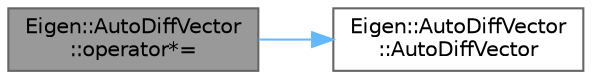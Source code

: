 digraph "Eigen::AutoDiffVector::operator*="
{
 // LATEX_PDF_SIZE
  bgcolor="transparent";
  edge [fontname=Helvetica,fontsize=10,labelfontname=Helvetica,labelfontsize=10];
  node [fontname=Helvetica,fontsize=10,shape=box,height=0.2,width=0.4];
  rankdir="LR";
  Node1 [id="Node000001",label="Eigen::AutoDiffVector\l::operator*=",height=0.2,width=0.4,color="gray40", fillcolor="grey60", style="filled", fontcolor="black",tooltip=" "];
  Node1 -> Node2 [id="edge1_Node000001_Node000002",color="steelblue1",style="solid",tooltip=" "];
  Node2 [id="Node000002",label="Eigen::AutoDiffVector\l::AutoDiffVector",height=0.2,width=0.4,color="grey40", fillcolor="white", style="filled",URL="$class_eigen_1_1_auto_diff_vector.html#a622a4313fe9294a449ea7b4bc0c76bc0",tooltip=" "];
}
